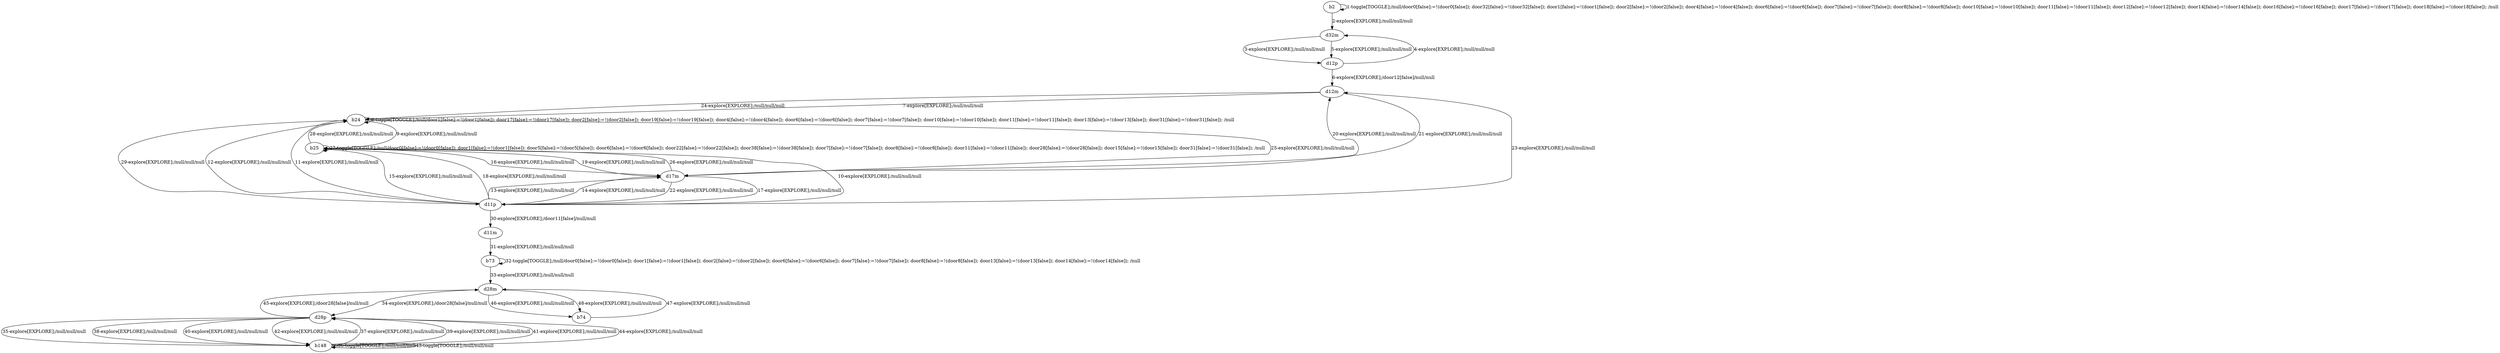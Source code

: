 # Total number of goals covered by this test: 5
# b148 --> d28p
# d28p --> b148
# b148 --> b148
# d28m --> d28p
# d28p --> d28m

digraph g {
"b2" -> "b2" [label = "1-toggle[TOGGLE];/null/door0[false]:=!(door0[false]); door32[false]:=!(door32[false]); door1[false]:=!(door1[false]); door2[false]:=!(door2[false]); door4[false]:=!(door4[false]); door6[false]:=!(door6[false]); door7[false]:=!(door7[false]); door8[false]:=!(door8[false]); door10[false]:=!(door10[false]); door11[false]:=!(door11[false]); door12[false]:=!(door12[false]); door14[false]:=!(door14[false]); door16[false]:=!(door16[false]); door17[false]:=!(door17[false]); door18[false]:=!(door18[false]); /null"];
"b2" -> "d32m" [label = "2-explore[EXPLORE];/null/null/null"];
"d32m" -> "d12p" [label = "3-explore[EXPLORE];/null/null/null"];
"d12p" -> "d32m" [label = "4-explore[EXPLORE];/null/null/null"];
"d32m" -> "d12p" [label = "5-explore[EXPLORE];/null/null/null"];
"d12p" -> "d12m" [label = "6-explore[EXPLORE];/door12[false]/null/null"];
"d12m" -> "b24" [label = "7-explore[EXPLORE];/null/null/null"];
"b24" -> "b24" [label = "8-toggle[TOGGLE];/null/door1[false]:=!(door1[false]); door17[false]:=!(door17[false]); door2[false]:=!(door2[false]); door19[false]:=!(door19[false]); door4[false]:=!(door4[false]); door6[false]:=!(door6[false]); door7[false]:=!(door7[false]); door10[false]:=!(door10[false]); door11[false]:=!(door11[false]); door13[false]:=!(door13[false]); door31[false]:=!(door31[false]); /null"];
"b24" -> "b25" [label = "9-explore[EXPLORE];/null/null/null"];
"b25" -> "d11p" [label = "10-explore[EXPLORE];/null/null/null"];
"d11p" -> "b24" [label = "11-explore[EXPLORE];/null/null/null"];
"b24" -> "d11p" [label = "12-explore[EXPLORE];/null/null/null"];
"d11p" -> "d17m" [label = "13-explore[EXPLORE];/null/null/null"];
"d17m" -> "d11p" [label = "14-explore[EXPLORE];/null/null/null"];
"d11p" -> "b25" [label = "15-explore[EXPLORE];/null/null/null"];
"b25" -> "d17m" [label = "16-explore[EXPLORE];/null/null/null"];
"d17m" -> "d11p" [label = "17-explore[EXPLORE];/null/null/null"];
"d11p" -> "b25" [label = "18-explore[EXPLORE];/null/null/null"];
"b25" -> "d17m" [label = "19-explore[EXPLORE];/null/null/null"];
"d17m" -> "d12m" [label = "20-explore[EXPLORE];/null/null/null"];
"d12m" -> "d17m" [label = "21-explore[EXPLORE];/null/null/null"];
"d17m" -> "d11p" [label = "22-explore[EXPLORE];/null/null/null"];
"d11p" -> "d12m" [label = "23-explore[EXPLORE];/null/null/null"];
"d12m" -> "b24" [label = "24-explore[EXPLORE];/null/null/null"];
"b24" -> "d17m" [label = "25-explore[EXPLORE];/null/null/null"];
"d17m" -> "b25" [label = "26-explore[EXPLORE];/null/null/null"];
"b25" -> "b25" [label = "27-toggle[TOGGLE];/null/door0[false]:=!(door0[false]); door1[false]:=!(door1[false]); door5[false]:=!(door5[false]); door6[false]:=!(door6[false]); door22[false]:=!(door22[false]); door38[false]:=!(door38[false]); door7[false]:=!(door7[false]); door8[false]:=!(door8[false]); door11[false]:=!(door11[false]); door28[false]:=!(door28[false]); door15[false]:=!(door15[false]); door31[false]:=!(door31[false]); /null"];
"b25" -> "b24" [label = "28-explore[EXPLORE];/null/null/null"];
"b24" -> "d11p" [label = "29-explore[EXPLORE];/null/null/null"];
"d11p" -> "d11m" [label = "30-explore[EXPLORE];/door11[false]/null/null"];
"d11m" -> "b73" [label = "31-explore[EXPLORE];/null/null/null"];
"b73" -> "b73" [label = "32-toggle[TOGGLE];/null/door0[false]:=!(door0[false]); door1[false]:=!(door1[false]); door2[false]:=!(door2[false]); door6[false]:=!(door6[false]); door7[false]:=!(door7[false]); door8[false]:=!(door8[false]); door13[false]:=!(door13[false]); door14[false]:=!(door14[false]); /null"];
"b73" -> "d28m" [label = "33-explore[EXPLORE];/null/null/null"];
"d28m" -> "d28p" [label = "34-explore[EXPLORE];/door28[false]/null/null"];
"d28p" -> "b148" [label = "35-explore[EXPLORE];/null/null/null"];
"b148" -> "b148" [label = "36-toggle[TOGGLE];/null/null/null"];
"b148" -> "d28p" [label = "37-explore[EXPLORE];/null/null/null"];
"d28p" -> "b148" [label = "38-explore[EXPLORE];/null/null/null"];
"b148" -> "d28p" [label = "39-explore[EXPLORE];/null/null/null"];
"d28p" -> "b148" [label = "40-explore[EXPLORE];/null/null/null"];
"b148" -> "d28p" [label = "41-explore[EXPLORE];/null/null/null"];
"d28p" -> "b148" [label = "42-explore[EXPLORE];/null/null/null"];
"b148" -> "b148" [label = "43-toggle[TOGGLE];/null/null/null"];
"b148" -> "d28p" [label = "44-explore[EXPLORE];/null/null/null"];
"d28p" -> "d28m" [label = "45-explore[EXPLORE];/door28[false]/null/null"];
"d28m" -> "b74" [label = "46-explore[EXPLORE];/null/null/null"];
"b74" -> "d28m" [label = "47-explore[EXPLORE];/null/null/null"];
"d28m" -> "b74" [label = "48-explore[EXPLORE];/null/null/null"];
}
